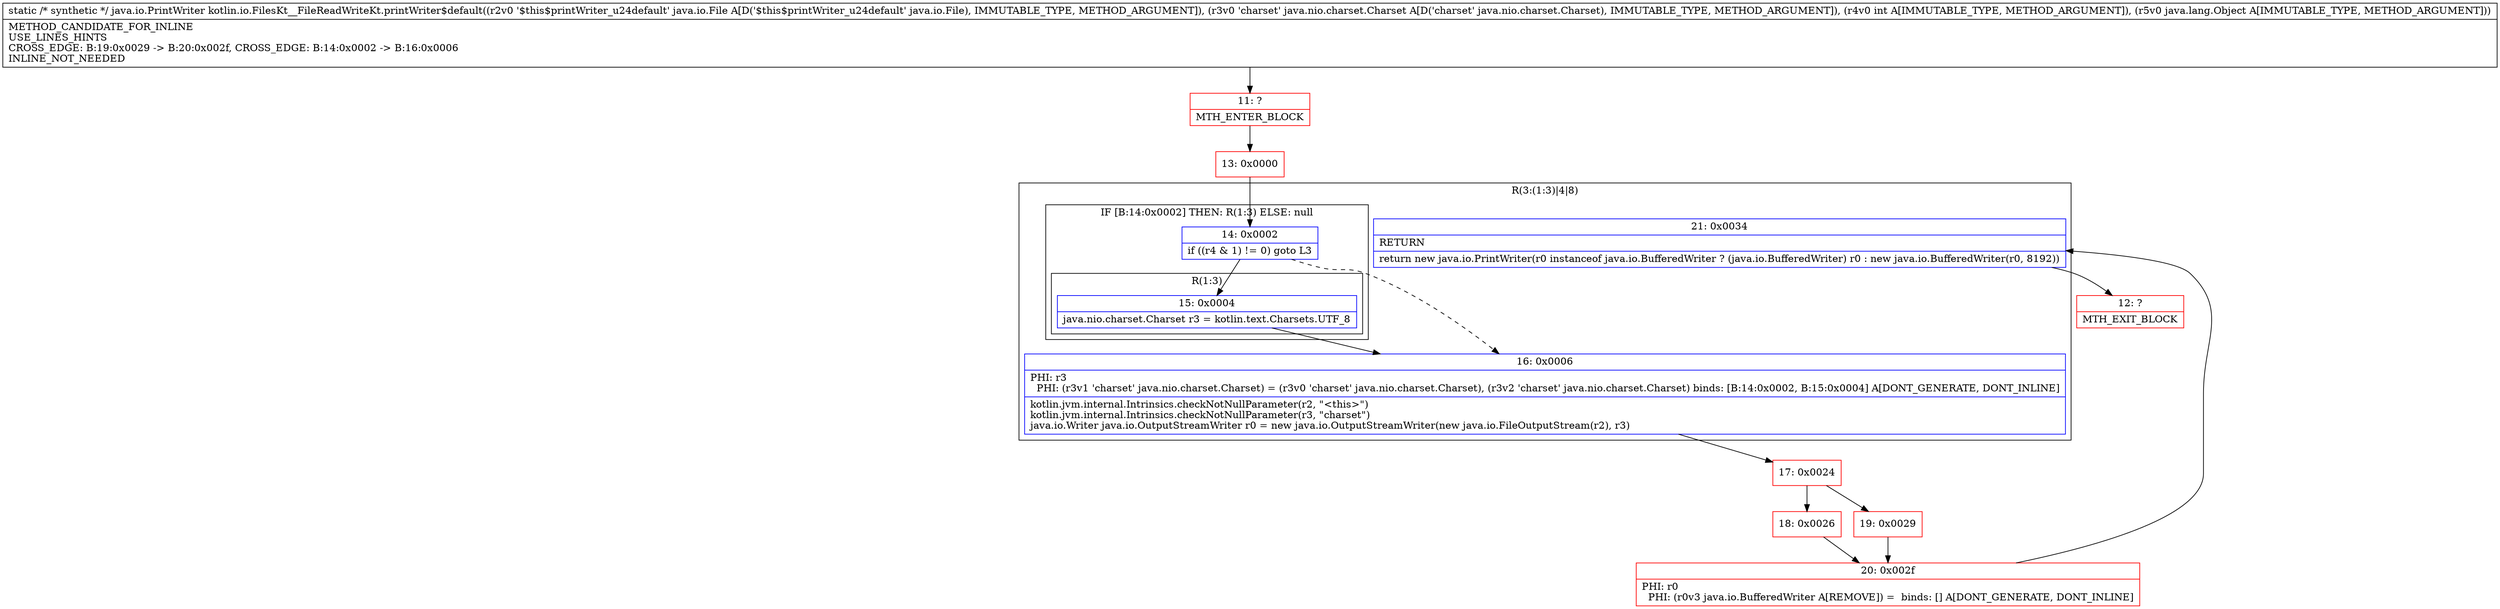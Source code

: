 digraph "CFG forkotlin.io.FilesKt__FileReadWriteKt.printWriter$default(Ljava\/io\/File;Ljava\/nio\/charset\/Charset;ILjava\/lang\/Object;)Ljava\/io\/PrintWriter;" {
subgraph cluster_Region_1442682852 {
label = "R(3:(1:3)|4|8)";
node [shape=record,color=blue];
subgraph cluster_IfRegion_463866023 {
label = "IF [B:14:0x0002] THEN: R(1:3) ELSE: null";
node [shape=record,color=blue];
Node_14 [shape=record,label="{14\:\ 0x0002|if ((r4 & 1) != 0) goto L3\l}"];
subgraph cluster_Region_148532636 {
label = "R(1:3)";
node [shape=record,color=blue];
Node_15 [shape=record,label="{15\:\ 0x0004|java.nio.charset.Charset r3 = kotlin.text.Charsets.UTF_8\l}"];
}
}
Node_16 [shape=record,label="{16\:\ 0x0006|PHI: r3 \l  PHI: (r3v1 'charset' java.nio.charset.Charset) = (r3v0 'charset' java.nio.charset.Charset), (r3v2 'charset' java.nio.charset.Charset) binds: [B:14:0x0002, B:15:0x0004] A[DONT_GENERATE, DONT_INLINE]\l|kotlin.jvm.internal.Intrinsics.checkNotNullParameter(r2, \"\<this\>\")\lkotlin.jvm.internal.Intrinsics.checkNotNullParameter(r3, \"charset\")\ljava.io.Writer java.io.OutputStreamWriter r0 = new java.io.OutputStreamWriter(new java.io.FileOutputStream(r2), r3)\l}"];
Node_21 [shape=record,label="{21\:\ 0x0034|RETURN\l|return new java.io.PrintWriter(r0 instanceof java.io.BufferedWriter ? (java.io.BufferedWriter) r0 : new java.io.BufferedWriter(r0, 8192))\l}"];
}
Node_11 [shape=record,color=red,label="{11\:\ ?|MTH_ENTER_BLOCK\l}"];
Node_13 [shape=record,color=red,label="{13\:\ 0x0000}"];
Node_17 [shape=record,color=red,label="{17\:\ 0x0024}"];
Node_18 [shape=record,color=red,label="{18\:\ 0x0026}"];
Node_20 [shape=record,color=red,label="{20\:\ 0x002f|PHI: r0 \l  PHI: (r0v3 java.io.BufferedWriter A[REMOVE]) =  binds: [] A[DONT_GENERATE, DONT_INLINE]\l}"];
Node_12 [shape=record,color=red,label="{12\:\ ?|MTH_EXIT_BLOCK\l}"];
Node_19 [shape=record,color=red,label="{19\:\ 0x0029}"];
MethodNode[shape=record,label="{static \/* synthetic *\/ java.io.PrintWriter kotlin.io.FilesKt__FileReadWriteKt.printWriter$default((r2v0 '$this$printWriter_u24default' java.io.File A[D('$this$printWriter_u24default' java.io.File), IMMUTABLE_TYPE, METHOD_ARGUMENT]), (r3v0 'charset' java.nio.charset.Charset A[D('charset' java.nio.charset.Charset), IMMUTABLE_TYPE, METHOD_ARGUMENT]), (r4v0 int A[IMMUTABLE_TYPE, METHOD_ARGUMENT]), (r5v0 java.lang.Object A[IMMUTABLE_TYPE, METHOD_ARGUMENT]))  | METHOD_CANDIDATE_FOR_INLINE\lUSE_LINES_HINTS\lCROSS_EDGE: B:19:0x0029 \-\> B:20:0x002f, CROSS_EDGE: B:14:0x0002 \-\> B:16:0x0006\lINLINE_NOT_NEEDED\l}"];
MethodNode -> Node_11;Node_14 -> Node_15;
Node_14 -> Node_16[style=dashed];
Node_15 -> Node_16;
Node_16 -> Node_17;
Node_21 -> Node_12;
Node_11 -> Node_13;
Node_13 -> Node_14;
Node_17 -> Node_18;
Node_17 -> Node_19;
Node_18 -> Node_20;
Node_20 -> Node_21;
Node_19 -> Node_20;
}

